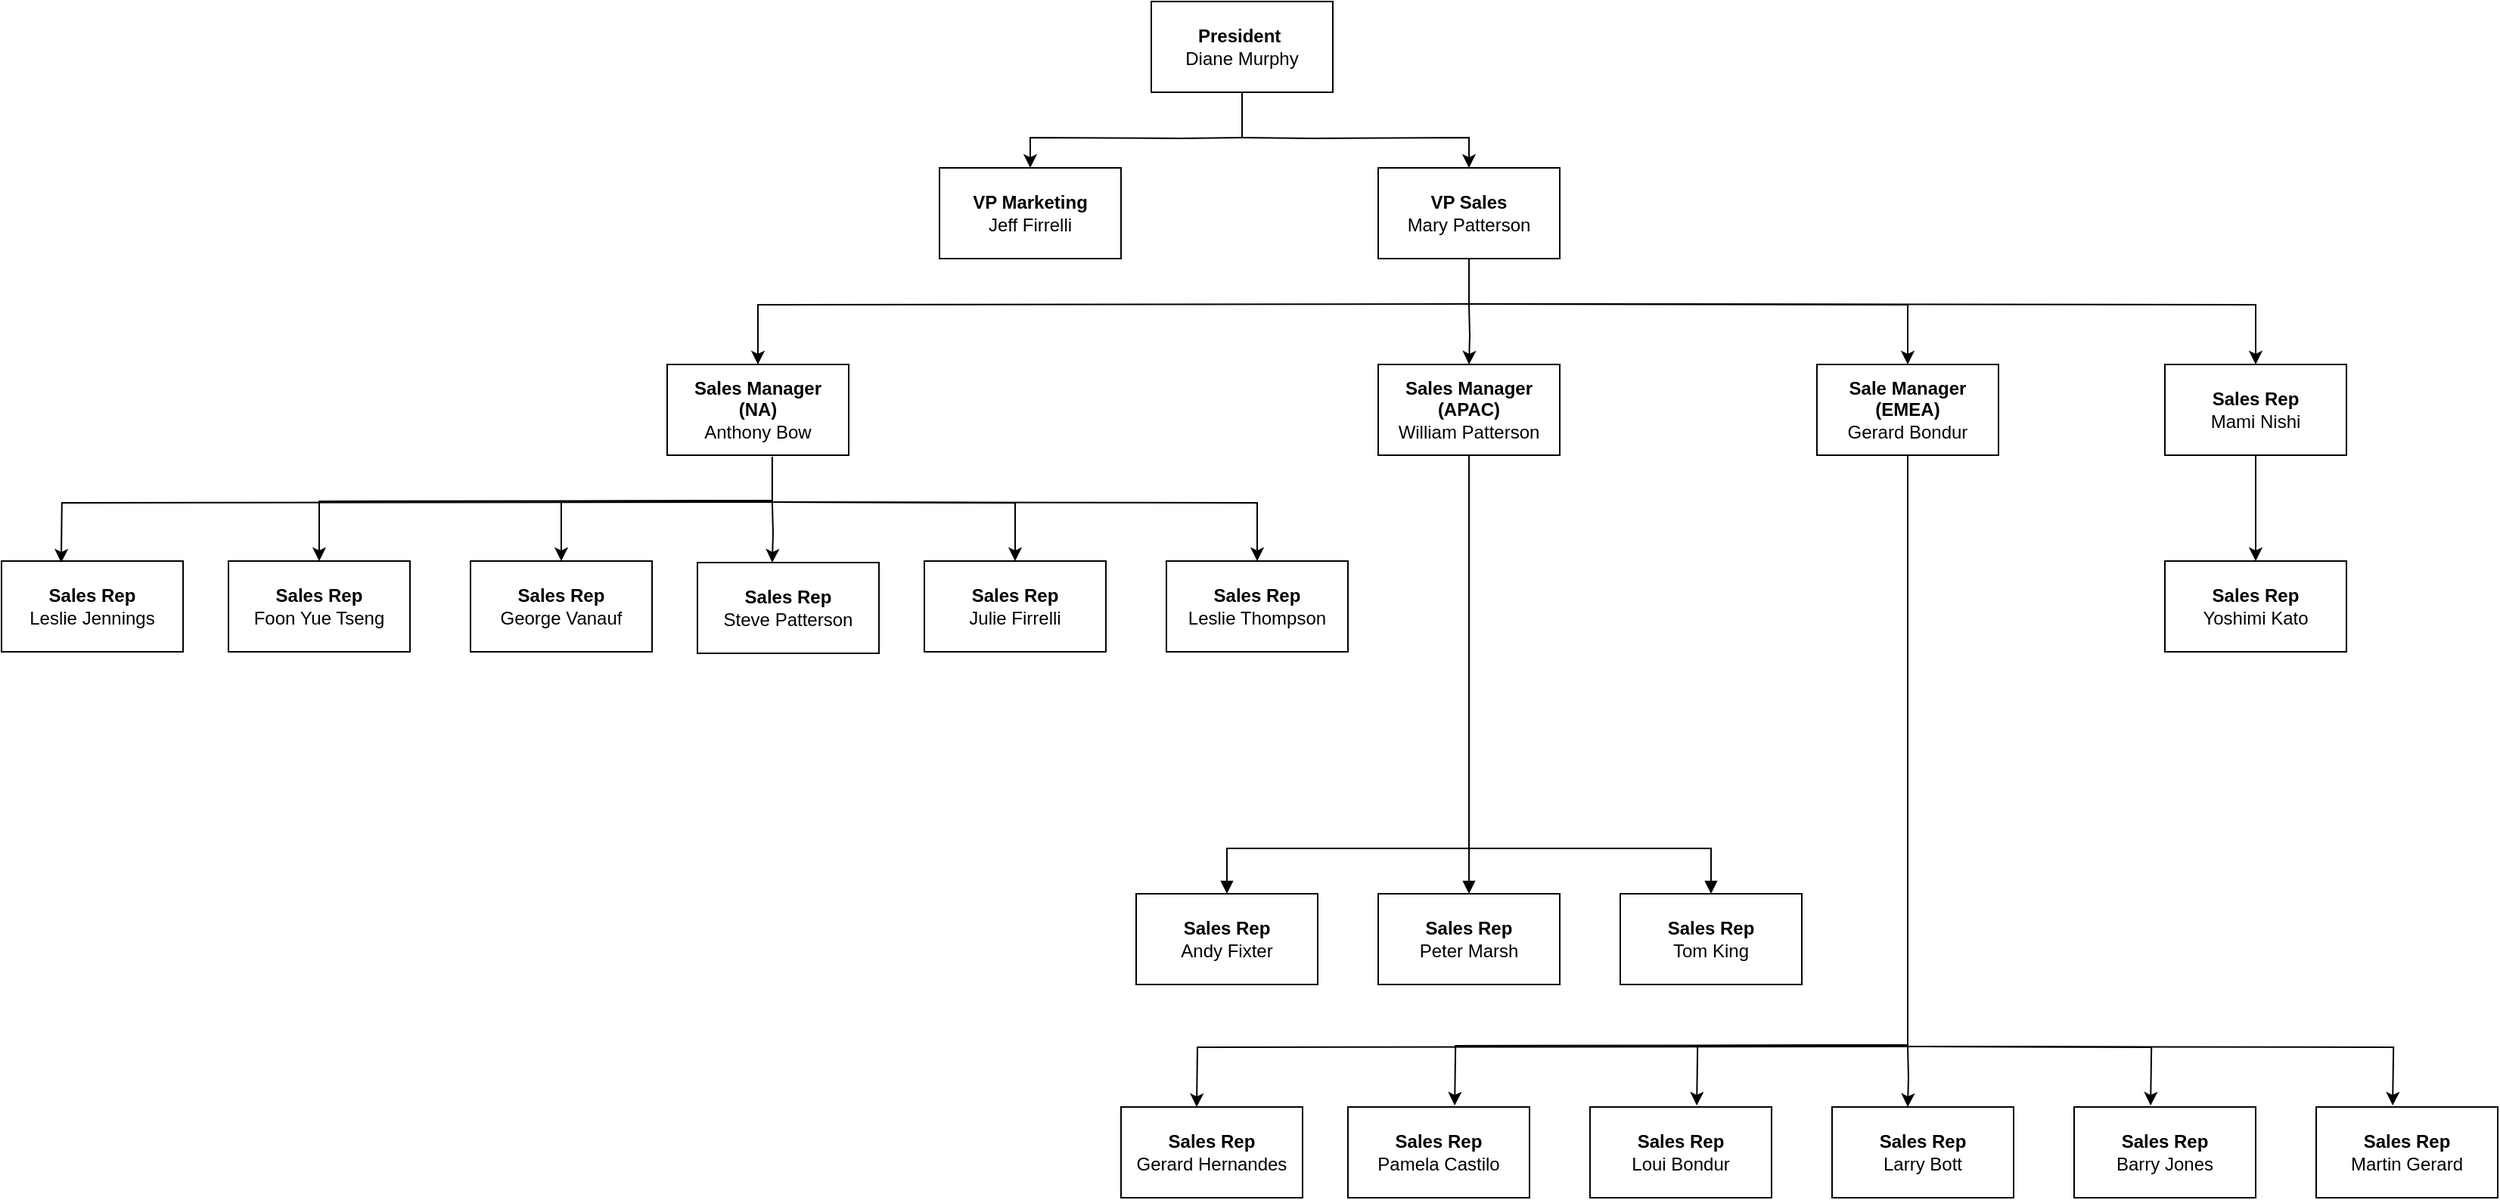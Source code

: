 <mxfile version="26.0.16">
  <diagram name="Page-1" id="bjSsGq9fpyZJwTvERgMK">
    <mxGraphModel dx="2025" dy="609" grid="1" gridSize="10" guides="1" tooltips="1" connect="1" arrows="1" fold="1" page="1" pageScale="1" pageWidth="850" pageHeight="1100" math="0" shadow="0">
      <root>
        <mxCell id="0" />
        <mxCell id="1" parent="0" />
        <mxCell id="rdabpWPBYLlJplFQ-1B5-28" style="edgeStyle=orthogonalEdgeStyle;rounded=0;orthogonalLoop=1;jettySize=auto;html=1;exitX=0.5;exitY=1;exitDx=0;exitDy=0;endArrow=none;startFill=0;" edge="1" parent="1" source="rdabpWPBYLlJplFQ-1B5-1">
          <mxGeometry relative="1" as="geometry">
            <mxPoint x="390" y="130" as="targetPoint" />
          </mxGeometry>
        </mxCell>
        <mxCell id="rdabpWPBYLlJplFQ-1B5-1" value="&lt;b&gt;President&amp;nbsp;&lt;/b&gt;&lt;div&gt;Diane Murphy&lt;/div&gt;" style="rounded=0;whiteSpace=wrap;html=1;" vertex="1" parent="1">
          <mxGeometry x="330" y="40" width="120" height="60" as="geometry" />
        </mxCell>
        <mxCell id="rdabpWPBYLlJplFQ-1B5-29" style="edgeStyle=orthogonalEdgeStyle;rounded=0;orthogonalLoop=1;jettySize=auto;html=1;entryX=0.5;entryY=0;entryDx=0;entryDy=0;" edge="1" parent="1" target="rdabpWPBYLlJplFQ-1B5-2">
          <mxGeometry relative="1" as="geometry">
            <mxPoint x="390" y="130" as="sourcePoint" />
            <mxPoint x="390" y="220" as="targetPoint" />
          </mxGeometry>
        </mxCell>
        <mxCell id="rdabpWPBYLlJplFQ-1B5-2" value="&lt;b&gt;VP Sales&lt;/b&gt;&lt;br&gt;Mary Patterson" style="rounded=0;whiteSpace=wrap;html=1;" vertex="1" parent="1">
          <mxGeometry x="480" y="150" width="120" height="60" as="geometry" />
        </mxCell>
        <mxCell id="rdabpWPBYLlJplFQ-1B5-3" value="&lt;b&gt;VP Marketing&lt;/b&gt;&lt;br&gt;Jeff Firrelli" style="rounded=0;whiteSpace=wrap;html=1;" vertex="1" parent="1">
          <mxGeometry x="190" y="150" width="120" height="60" as="geometry" />
        </mxCell>
        <mxCell id="rdabpWPBYLlJplFQ-1B5-4" value="&lt;b&gt;Sales Manager&lt;/b&gt;&lt;br&gt;&lt;b&gt;(NA)&lt;/b&gt;&lt;br&gt;Anthony Bow" style="rounded=0;whiteSpace=wrap;html=1;" vertex="1" parent="1">
          <mxGeometry x="10" y="280" width="120" height="60" as="geometry" />
        </mxCell>
        <mxCell id="rdabpWPBYLlJplFQ-1B5-54" style="edgeStyle=orthogonalEdgeStyle;rounded=0;orthogonalLoop=1;jettySize=auto;html=1;endArrow=none;startFill=0;" edge="1" parent="1" source="rdabpWPBYLlJplFQ-1B5-5">
          <mxGeometry relative="1" as="geometry">
            <mxPoint x="540" y="560" as="targetPoint" />
          </mxGeometry>
        </mxCell>
        <mxCell id="rdabpWPBYLlJplFQ-1B5-5" value="&lt;b&gt;Sales Manager&lt;/b&gt;&lt;br&gt;&lt;b&gt;(APAC)&lt;/b&gt;&lt;br&gt;William Patterson" style="rounded=0;whiteSpace=wrap;html=1;" vertex="1" parent="1">
          <mxGeometry x="480" y="280" width="120" height="60" as="geometry" />
        </mxCell>
        <mxCell id="rdabpWPBYLlJplFQ-1B5-27" style="edgeStyle=orthogonalEdgeStyle;rounded=0;orthogonalLoop=1;jettySize=auto;html=1;endArrow=none;startFill=0;" edge="1" parent="1" source="rdabpWPBYLlJplFQ-1B5-6">
          <mxGeometry relative="1" as="geometry">
            <mxPoint x="830" y="730" as="targetPoint" />
          </mxGeometry>
        </mxCell>
        <mxCell id="rdabpWPBYLlJplFQ-1B5-6" value="&lt;b&gt;Sale Manager&lt;/b&gt;&lt;br&gt;&lt;b&gt;(EMEA)&lt;/b&gt;&lt;br&gt;Gerard Bondur" style="rounded=0;whiteSpace=wrap;html=1;" vertex="1" parent="1">
          <mxGeometry x="770" y="280" width="120" height="60" as="geometry" />
        </mxCell>
        <mxCell id="rdabpWPBYLlJplFQ-1B5-53" style="edgeStyle=orthogonalEdgeStyle;rounded=0;orthogonalLoop=1;jettySize=auto;html=1;" edge="1" parent="1" source="rdabpWPBYLlJplFQ-1B5-7" target="rdabpWPBYLlJplFQ-1B5-8">
          <mxGeometry relative="1" as="geometry" />
        </mxCell>
        <mxCell id="rdabpWPBYLlJplFQ-1B5-7" value="&lt;b&gt;Sales Rep&lt;/b&gt;&lt;br&gt;Mami Nishi" style="rounded=0;whiteSpace=wrap;html=1;" vertex="1" parent="1">
          <mxGeometry x="1000" y="280" width="120" height="60" as="geometry" />
        </mxCell>
        <mxCell id="rdabpWPBYLlJplFQ-1B5-8" value="&lt;b&gt;Sales Rep&lt;/b&gt;&lt;br&gt;Yoshimi Kato" style="rounded=0;whiteSpace=wrap;html=1;" vertex="1" parent="1">
          <mxGeometry x="1000" y="410" width="120" height="60" as="geometry" />
        </mxCell>
        <mxCell id="rdabpWPBYLlJplFQ-1B5-9" value="&lt;br&gt;Sales Rep&lt;div style=&quot;forced-color-adjust: none;&quot;&gt;&lt;span style=&quot;font-weight: normal;&quot;&gt;Leslie Thompson&lt;/span&gt;&lt;br&gt;&lt;br&gt;&lt;/div&gt;" style="rounded=0;whiteSpace=wrap;html=1;fontStyle=1" vertex="1" parent="1">
          <mxGeometry x="340" y="410" width="120" height="60" as="geometry" />
        </mxCell>
        <mxCell id="rdabpWPBYLlJplFQ-1B5-10" value="&lt;br&gt;Sales Rep&lt;div style=&quot;forced-color-adjust: none;&quot;&gt;&lt;span style=&quot;font-weight: normal;&quot;&gt;Julie Firrelli&lt;/span&gt;&lt;br&gt;&lt;br&gt;&lt;/div&gt;" style="rounded=0;whiteSpace=wrap;html=1;fontStyle=1" vertex="1" parent="1">
          <mxGeometry x="180" y="410" width="120" height="60" as="geometry" />
        </mxCell>
        <mxCell id="rdabpWPBYLlJplFQ-1B5-11" value="&lt;br&gt;Sales Rep&lt;div style=&quot;forced-color-adjust: none;&quot;&gt;&lt;span style=&quot;font-weight: normal;&quot;&gt;Steve Patterson&lt;/span&gt;&lt;br&gt;&lt;br&gt;&lt;/div&gt;" style="rounded=0;whiteSpace=wrap;html=1;fontStyle=1" vertex="1" parent="1">
          <mxGeometry x="30" y="411" width="120" height="60" as="geometry" />
        </mxCell>
        <mxCell id="rdabpWPBYLlJplFQ-1B5-12" value="&lt;br&gt;Sales Rep&lt;div style=&quot;forced-color-adjust: none;&quot;&gt;&lt;span style=&quot;font-weight: normal;&quot;&gt;George Vanauf&lt;/span&gt;&lt;br&gt;&lt;br&gt;&lt;/div&gt;" style="rounded=0;whiteSpace=wrap;html=1;fontStyle=1" vertex="1" parent="1">
          <mxGeometry x="-120" y="410" width="120" height="60" as="geometry" />
        </mxCell>
        <mxCell id="rdabpWPBYLlJplFQ-1B5-13" value="&lt;br&gt;Sales Rep&lt;div style=&quot;forced-color-adjust: none;&quot;&gt;&lt;span style=&quot;font-weight: normal;&quot;&gt;Foon Yue Tseng&lt;/span&gt;&lt;br&gt;&lt;br&gt;&lt;/div&gt;" style="rounded=0;whiteSpace=wrap;html=1;fontStyle=1" vertex="1" parent="1">
          <mxGeometry x="-280" y="410" width="120" height="60" as="geometry" />
        </mxCell>
        <mxCell id="rdabpWPBYLlJplFQ-1B5-14" value="&lt;br&gt;Sales Rep&lt;div style=&quot;forced-color-adjust: none;&quot;&gt;&lt;span style=&quot;font-weight: normal;&quot;&gt;Leslie Jennings&lt;/span&gt;&lt;br&gt;&lt;br&gt;&lt;/div&gt;" style="rounded=0;whiteSpace=wrap;html=1;fontStyle=1" vertex="1" parent="1">
          <mxGeometry x="-430" y="410" width="120" height="60" as="geometry" />
        </mxCell>
        <mxCell id="rdabpWPBYLlJplFQ-1B5-15" value="&lt;br&gt;Sales Rep&lt;div style=&quot;forced-color-adjust: none;&quot;&gt;&lt;span style=&quot;font-weight: normal;&quot;&gt;Tom King&lt;/span&gt;&lt;br&gt;&lt;br&gt;&lt;/div&gt;" style="rounded=0;whiteSpace=wrap;html=1;fontStyle=1" vertex="1" parent="1">
          <mxGeometry x="640" y="630" width="120" height="60" as="geometry" />
        </mxCell>
        <mxCell id="rdabpWPBYLlJplFQ-1B5-16" value="&lt;br&gt;Sales Rep&lt;div style=&quot;forced-color-adjust: none;&quot;&gt;&lt;span style=&quot;font-weight: normal;&quot;&gt;Peter Marsh&lt;/span&gt;&lt;br&gt;&lt;br&gt;&lt;/div&gt;" style="rounded=0;whiteSpace=wrap;html=1;fontStyle=1" vertex="1" parent="1">
          <mxGeometry x="480" y="630" width="120" height="60" as="geometry" />
        </mxCell>
        <mxCell id="rdabpWPBYLlJplFQ-1B5-17" value="&lt;br&gt;Sales Rep&lt;div style=&quot;forced-color-adjust: none;&quot;&gt;&lt;span style=&quot;font-weight: normal;&quot;&gt;Andy Fixter&lt;/span&gt;&lt;br&gt;&lt;br&gt;&lt;/div&gt;" style="rounded=0;whiteSpace=wrap;html=1;fontStyle=1" vertex="1" parent="1">
          <mxGeometry x="320" y="630" width="120" height="60" as="geometry" />
        </mxCell>
        <mxCell id="rdabpWPBYLlJplFQ-1B5-18" value="&lt;br&gt;Sales Rep&lt;div style=&quot;forced-color-adjust: none;&quot;&gt;&lt;span style=&quot;font-weight: 400;&quot;&gt;Loui Bondur&lt;/span&gt;&lt;br&gt;&lt;br&gt;&lt;/div&gt;" style="rounded=0;whiteSpace=wrap;html=1;fontStyle=1" vertex="1" parent="1">
          <mxGeometry x="620" y="771" width="120" height="60" as="geometry" />
        </mxCell>
        <mxCell id="rdabpWPBYLlJplFQ-1B5-19" value="Sales Rep&lt;div style=&quot;forced-color-adjust: none;&quot;&gt;&lt;span style=&quot;font-weight: normal;&quot;&gt;Pamela Castilo&lt;/span&gt;&lt;/div&gt;" style="rounded=0;whiteSpace=wrap;html=1;fontStyle=1" vertex="1" parent="1">
          <mxGeometry x="460" y="771" width="120" height="60" as="geometry" />
        </mxCell>
        <mxCell id="rdabpWPBYLlJplFQ-1B5-20" value="&lt;br&gt;Sales Rep&lt;div style=&quot;forced-color-adjust: none;&quot;&gt;&lt;span style=&quot;font-weight: 400;&quot;&gt;Gerard Hernandes&lt;/span&gt;&lt;br&gt;&lt;br&gt;&lt;/div&gt;" style="rounded=0;whiteSpace=wrap;html=1;fontStyle=1" vertex="1" parent="1">
          <mxGeometry x="310" y="771" width="120" height="60" as="geometry" />
        </mxCell>
        <mxCell id="rdabpWPBYLlJplFQ-1B5-21" value="&lt;br&gt;Sales Rep&lt;div style=&quot;forced-color-adjust: none;&quot;&gt;&lt;span style=&quot;font-weight: normal;&quot;&gt;Martin Gerard&lt;/span&gt;&lt;br&gt;&lt;br&gt;&lt;/div&gt;" style="rounded=0;whiteSpace=wrap;html=1;fontStyle=1" vertex="1" parent="1">
          <mxGeometry x="1100" y="771" width="120" height="60" as="geometry" />
        </mxCell>
        <mxCell id="rdabpWPBYLlJplFQ-1B5-22" value="Sales Rep&lt;div&gt;&lt;span style=&quot;font-weight: 400;&quot;&gt;Barry Jones&lt;/span&gt;&lt;/div&gt;" style="rounded=0;whiteSpace=wrap;html=1;fontStyle=1" vertex="1" parent="1">
          <mxGeometry x="940" y="771" width="120" height="60" as="geometry" />
        </mxCell>
        <mxCell id="rdabpWPBYLlJplFQ-1B5-23" value="Sales Rep&lt;div style=&quot;forced-color-adjust: none;&quot;&gt;&lt;span style=&quot;font-weight: normal;&quot;&gt;Larry Bott&lt;/span&gt;&lt;/div&gt;" style="rounded=0;whiteSpace=wrap;html=1;fontStyle=1" vertex="1" parent="1">
          <mxGeometry x="780" y="771" width="120" height="60" as="geometry" />
        </mxCell>
        <mxCell id="rdabpWPBYLlJplFQ-1B5-30" style="edgeStyle=orthogonalEdgeStyle;rounded=0;orthogonalLoop=1;jettySize=auto;html=1;entryX=0.5;entryY=0;entryDx=0;entryDy=0;" edge="1" parent="1" target="rdabpWPBYLlJplFQ-1B5-3">
          <mxGeometry relative="1" as="geometry">
            <mxPoint x="390" y="130" as="sourcePoint" />
            <mxPoint x="550" y="160" as="targetPoint" />
          </mxGeometry>
        </mxCell>
        <mxCell id="rdabpWPBYLlJplFQ-1B5-31" style="edgeStyle=orthogonalEdgeStyle;rounded=0;orthogonalLoop=1;jettySize=auto;html=1;exitX=0.5;exitY=1;exitDx=0;exitDy=0;endArrow=none;startFill=0;" edge="1" parent="1">
          <mxGeometry relative="1" as="geometry">
            <mxPoint x="540" y="240" as="targetPoint" />
            <mxPoint x="540" y="210" as="sourcePoint" />
          </mxGeometry>
        </mxCell>
        <mxCell id="rdabpWPBYLlJplFQ-1B5-32" style="edgeStyle=orthogonalEdgeStyle;rounded=0;orthogonalLoop=1;jettySize=auto;html=1;entryX=0.5;entryY=0;entryDx=0;entryDy=0;" edge="1" parent="1" target="rdabpWPBYLlJplFQ-1B5-7">
          <mxGeometry relative="1" as="geometry">
            <mxPoint x="540" y="240" as="sourcePoint" />
            <mxPoint x="690" y="260" as="targetPoint" />
          </mxGeometry>
        </mxCell>
        <mxCell id="rdabpWPBYLlJplFQ-1B5-33" style="edgeStyle=orthogonalEdgeStyle;rounded=0;orthogonalLoop=1;jettySize=auto;html=1;entryX=0.5;entryY=0;entryDx=0;entryDy=0;" edge="1" parent="1" target="rdabpWPBYLlJplFQ-1B5-4">
          <mxGeometry relative="1" as="geometry">
            <mxPoint x="540" y="240" as="sourcePoint" />
            <mxPoint x="400" y="260" as="targetPoint" />
          </mxGeometry>
        </mxCell>
        <mxCell id="rdabpWPBYLlJplFQ-1B5-37" style="edgeStyle=orthogonalEdgeStyle;rounded=0;orthogonalLoop=1;jettySize=auto;html=1;" edge="1" parent="1" target="rdabpWPBYLlJplFQ-1B5-6">
          <mxGeometry relative="1" as="geometry">
            <mxPoint x="540" y="240" as="sourcePoint" />
            <mxPoint x="1100" y="290" as="targetPoint" />
          </mxGeometry>
        </mxCell>
        <mxCell id="rdabpWPBYLlJplFQ-1B5-38" style="edgeStyle=orthogonalEdgeStyle;rounded=0;orthogonalLoop=1;jettySize=auto;html=1;entryX=0.5;entryY=0;entryDx=0;entryDy=0;" edge="1" parent="1" target="rdabpWPBYLlJplFQ-1B5-5">
          <mxGeometry relative="1" as="geometry">
            <mxPoint x="540" y="240" as="sourcePoint" />
            <mxPoint x="840" y="290" as="targetPoint" />
          </mxGeometry>
        </mxCell>
        <mxCell id="rdabpWPBYLlJplFQ-1B5-39" style="edgeStyle=orthogonalEdgeStyle;rounded=0;orthogonalLoop=1;jettySize=auto;html=1;exitX=0.5;exitY=1;exitDx=0;exitDy=0;endArrow=none;startFill=0;" edge="1" parent="1">
          <mxGeometry relative="1" as="geometry">
            <mxPoint x="79.45" y="371" as="targetPoint" />
            <mxPoint x="79.45" y="341" as="sourcePoint" />
          </mxGeometry>
        </mxCell>
        <mxCell id="rdabpWPBYLlJplFQ-1B5-40" style="edgeStyle=orthogonalEdgeStyle;rounded=0;orthogonalLoop=1;jettySize=auto;html=1;entryX=0.5;entryY=0;entryDx=0;entryDy=0;" edge="1" parent="1" target="rdabpWPBYLlJplFQ-1B5-9">
          <mxGeometry relative="1" as="geometry">
            <mxPoint x="79.45" y="371" as="sourcePoint" />
            <mxPoint x="629" y="411" as="targetPoint" />
          </mxGeometry>
        </mxCell>
        <mxCell id="rdabpWPBYLlJplFQ-1B5-41" style="edgeStyle=orthogonalEdgeStyle;rounded=0;orthogonalLoop=1;jettySize=auto;html=1;entryX=0.5;entryY=0;entryDx=0;entryDy=0;" edge="1" parent="1">
          <mxGeometry relative="1" as="geometry">
            <mxPoint x="79.45" y="371" as="sourcePoint" />
            <mxPoint x="-390.55" y="411" as="targetPoint" />
          </mxGeometry>
        </mxCell>
        <mxCell id="rdabpWPBYLlJplFQ-1B5-42" style="edgeStyle=orthogonalEdgeStyle;rounded=0;orthogonalLoop=1;jettySize=auto;html=1;entryX=0.5;entryY=0;entryDx=0;entryDy=0;" edge="1" parent="1" target="rdabpWPBYLlJplFQ-1B5-10">
          <mxGeometry relative="1" as="geometry">
            <mxPoint x="79.45" y="371" as="sourcePoint" />
            <mxPoint x="369.45" y="411" as="targetPoint" />
          </mxGeometry>
        </mxCell>
        <mxCell id="rdabpWPBYLlJplFQ-1B5-43" style="edgeStyle=orthogonalEdgeStyle;rounded=0;orthogonalLoop=1;jettySize=auto;html=1;entryX=0.5;entryY=0;entryDx=0;entryDy=0;" edge="1" parent="1">
          <mxGeometry relative="1" as="geometry">
            <mxPoint x="79.45" y="371" as="sourcePoint" />
            <mxPoint x="79.45" y="411" as="targetPoint" />
          </mxGeometry>
        </mxCell>
        <mxCell id="rdabpWPBYLlJplFQ-1B5-44" style="edgeStyle=orthogonalEdgeStyle;rounded=0;orthogonalLoop=1;jettySize=auto;html=1;entryX=0.5;entryY=0;entryDx=0;entryDy=0;" edge="1" parent="1" target="rdabpWPBYLlJplFQ-1B5-13">
          <mxGeometry relative="1" as="geometry">
            <mxPoint x="80" y="370" as="sourcePoint" />
            <mxPoint x="-380.55" y="421" as="targetPoint" />
          </mxGeometry>
        </mxCell>
        <mxCell id="rdabpWPBYLlJplFQ-1B5-45" style="edgeStyle=orthogonalEdgeStyle;rounded=0;orthogonalLoop=1;jettySize=auto;html=1;entryX=0.5;entryY=0;entryDx=0;entryDy=0;" edge="1" parent="1" target="rdabpWPBYLlJplFQ-1B5-12">
          <mxGeometry relative="1" as="geometry">
            <mxPoint x="80" y="370" as="sourcePoint" />
            <mxPoint x="-210" y="420" as="targetPoint" />
          </mxGeometry>
        </mxCell>
        <mxCell id="rdabpWPBYLlJplFQ-1B5-47" style="edgeStyle=orthogonalEdgeStyle;rounded=0;orthogonalLoop=1;jettySize=auto;html=1;entryX=0.5;entryY=0;entryDx=0;entryDy=0;" edge="1" parent="1">
          <mxGeometry relative="1" as="geometry">
            <mxPoint x="830" y="731" as="sourcePoint" />
            <mxPoint x="1150.55" y="770" as="targetPoint" />
          </mxGeometry>
        </mxCell>
        <mxCell id="rdabpWPBYLlJplFQ-1B5-48" style="edgeStyle=orthogonalEdgeStyle;rounded=0;orthogonalLoop=1;jettySize=auto;html=1;entryX=0.5;entryY=0;entryDx=0;entryDy=0;" edge="1" parent="1">
          <mxGeometry relative="1" as="geometry">
            <mxPoint x="830" y="731" as="sourcePoint" />
            <mxPoint x="360" y="771" as="targetPoint" />
          </mxGeometry>
        </mxCell>
        <mxCell id="rdabpWPBYLlJplFQ-1B5-49" style="edgeStyle=orthogonalEdgeStyle;rounded=0;orthogonalLoop=1;jettySize=auto;html=1;entryX=0.5;entryY=0;entryDx=0;entryDy=0;" edge="1" parent="1">
          <mxGeometry relative="1" as="geometry">
            <mxPoint x="830" y="731" as="sourcePoint" />
            <mxPoint x="990.55" y="770" as="targetPoint" />
          </mxGeometry>
        </mxCell>
        <mxCell id="rdabpWPBYLlJplFQ-1B5-50" style="edgeStyle=orthogonalEdgeStyle;rounded=0;orthogonalLoop=1;jettySize=auto;html=1;entryX=0.5;entryY=0;entryDx=0;entryDy=0;" edge="1" parent="1">
          <mxGeometry relative="1" as="geometry">
            <mxPoint x="830" y="731" as="sourcePoint" />
            <mxPoint x="830" y="771" as="targetPoint" />
          </mxGeometry>
        </mxCell>
        <mxCell id="rdabpWPBYLlJplFQ-1B5-51" style="edgeStyle=orthogonalEdgeStyle;rounded=0;orthogonalLoop=1;jettySize=auto;html=1;entryX=0.5;entryY=0;entryDx=0;entryDy=0;" edge="1" parent="1">
          <mxGeometry relative="1" as="geometry">
            <mxPoint x="830.55" y="730" as="sourcePoint" />
            <mxPoint x="530.55" y="770" as="targetPoint" />
          </mxGeometry>
        </mxCell>
        <mxCell id="rdabpWPBYLlJplFQ-1B5-52" style="edgeStyle=orthogonalEdgeStyle;rounded=0;orthogonalLoop=1;jettySize=auto;html=1;entryX=0.5;entryY=0;entryDx=0;entryDy=0;" edge="1" parent="1">
          <mxGeometry relative="1" as="geometry">
            <mxPoint x="830.55" y="730" as="sourcePoint" />
            <mxPoint x="690.55" y="770" as="targetPoint" />
          </mxGeometry>
        </mxCell>
        <mxCell id="rdabpWPBYLlJplFQ-1B5-55" style="edgeStyle=orthogonalEdgeStyle;rounded=0;orthogonalLoop=1;jettySize=auto;html=1;endArrow=block;startFill=0;entryX=0.5;entryY=0;entryDx=0;entryDy=0;endFill=1;" edge="1" parent="1" target="rdabpWPBYLlJplFQ-1B5-16">
          <mxGeometry relative="1" as="geometry">
            <mxPoint x="550" y="570" as="targetPoint" />
            <mxPoint x="540" y="560" as="sourcePoint" />
            <Array as="points">
              <mxPoint x="540" y="590" />
              <mxPoint x="540" y="590" />
            </Array>
          </mxGeometry>
        </mxCell>
        <mxCell id="rdabpWPBYLlJplFQ-1B5-56" style="edgeStyle=orthogonalEdgeStyle;rounded=0;orthogonalLoop=1;jettySize=auto;html=1;endArrow=block;startFill=0;entryX=0.5;entryY=0;entryDx=0;entryDy=0;endFill=1;" edge="1" parent="1" target="rdabpWPBYLlJplFQ-1B5-15">
          <mxGeometry relative="1" as="geometry">
            <mxPoint x="550" y="640" as="targetPoint" />
            <mxPoint x="540" y="550" as="sourcePoint" />
            <Array as="points">
              <mxPoint x="540" y="600" />
              <mxPoint x="700" y="600" />
            </Array>
          </mxGeometry>
        </mxCell>
        <mxCell id="rdabpWPBYLlJplFQ-1B5-57" style="edgeStyle=orthogonalEdgeStyle;rounded=0;orthogonalLoop=1;jettySize=auto;html=1;endArrow=block;startFill=0;entryX=0.5;entryY=0;entryDx=0;entryDy=0;endFill=1;" edge="1" parent="1" target="rdabpWPBYLlJplFQ-1B5-17">
          <mxGeometry relative="1" as="geometry">
            <mxPoint x="710" y="640" as="targetPoint" />
            <mxPoint x="540" y="550" as="sourcePoint" />
            <Array as="points">
              <mxPoint x="540" y="600" />
              <mxPoint x="380" y="600" />
            </Array>
          </mxGeometry>
        </mxCell>
      </root>
    </mxGraphModel>
  </diagram>
</mxfile>
